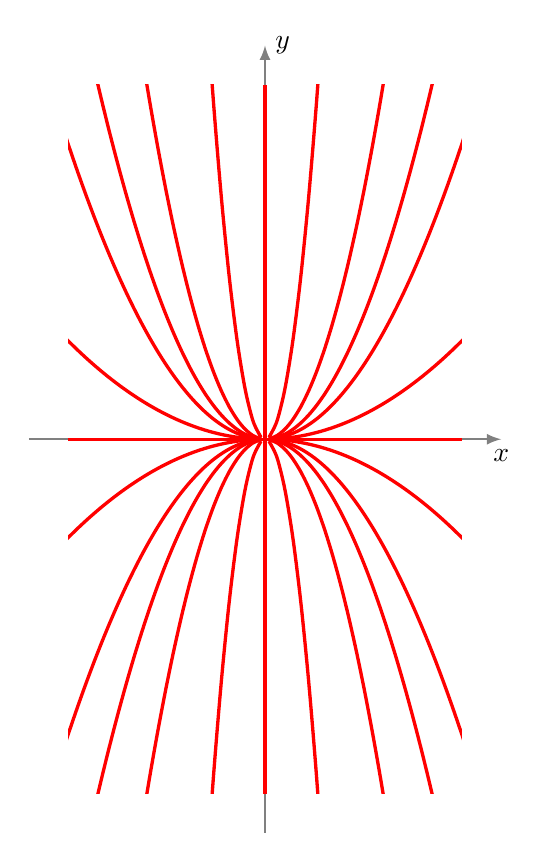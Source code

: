\begin{tikzpicture}[scale=0.5]

     \draw[->,>=latex,thick, gray] (-6,0)--(6,0) node[below,black] {$x$};
     \draw[->,>=latex,thick, gray] (0,-10)--(0,10) node[right,black] {$y$};

   
\begin{scope}
    \clip(-5,-9) rectangle (5,9);
    \foreach \k in {0.1,0.3,0.5,1,5} {
     \draw [very thick, color=red,samples=50,smooth, domain=0.1:10] 
            plot(\x,{\k*\x^2});
     \draw [very thick, color=red,samples=50,smooth, domain=0.1:10] 
            plot(\x,{-\k*\x^2});
     \draw [very thick, color=red,samples=50,smooth, domain=0.1:10] 
            plot(-\x,{\k*\x^2});
     \draw [very thick, color=red,samples=50,smooth, domain=0.1:10] 
            plot(-\x,{-\k*\x^2});
   \draw[very thick, color=red] (-9,0)--(9,0);
   \draw[very thick, color=red] (0,-9)--(0,9);

    }

\end{scope}


\end{tikzpicture}
